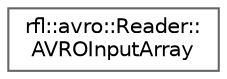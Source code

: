 digraph "类继承关系图"
{
 // LATEX_PDF_SIZE
  bgcolor="transparent";
  edge [fontname=Helvetica,fontsize=10,labelfontname=Helvetica,labelfontsize=10];
  node [fontname=Helvetica,fontsize=10,shape=box,height=0.2,width=0.4];
  rankdir="LR";
  Node0 [id="Node000000",label="rfl::avro::Reader::\lAVROInputArray",height=0.2,width=0.4,color="grey40", fillcolor="white", style="filled",URL="$structrfl_1_1avro_1_1_reader_1_1_a_v_r_o_input_array.html",tooltip=" "];
}
